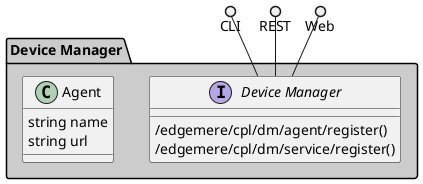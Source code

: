 @startuml



package "Device Manager" #cccccc {

    interface "Device Manager" as i {
            /edgemere/cpl/dm/agent/register()
            /edgemere/cpl/dm/service/register()
    
    }
}

CLI ()-- i
REST ()-- i
Web ()-- i

package "Device Manager" #cccccc {
        class "Agent" {
                 string name
                 string url
                    }
    
    

}



@enduml
